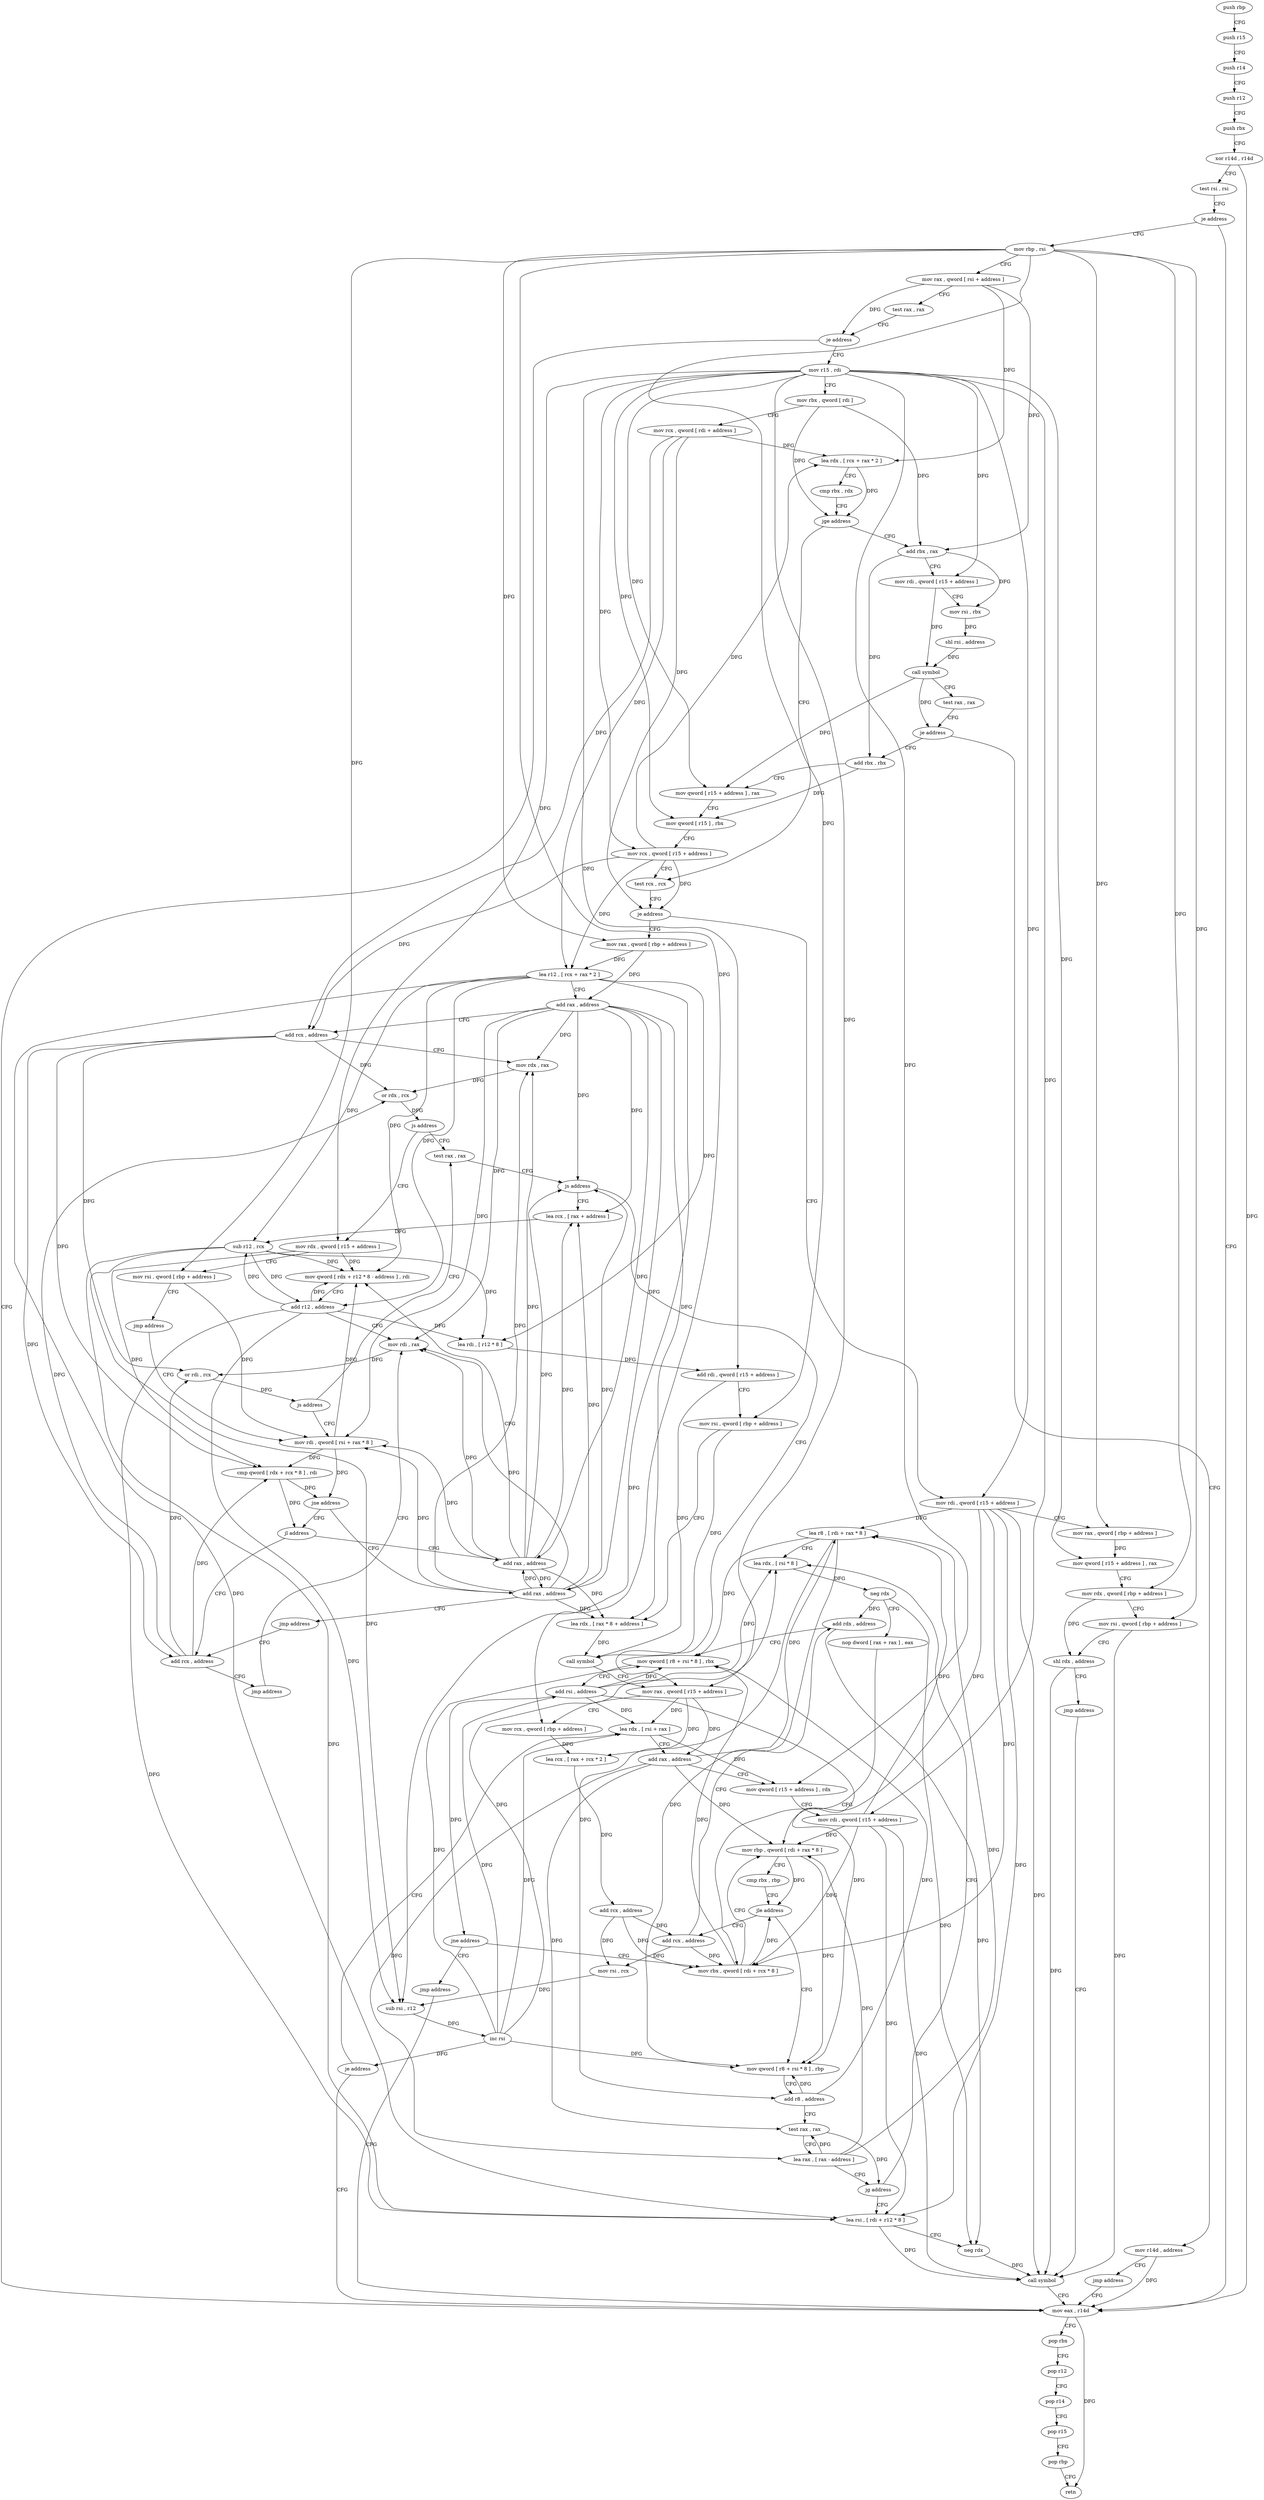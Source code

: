 digraph "func" {
"4357696" [label = "push rbp" ]
"4357697" [label = "push r15" ]
"4357699" [label = "push r14" ]
"4357701" [label = "push r12" ]
"4357703" [label = "push rbx" ]
"4357704" [label = "xor r14d , r14d" ]
"4357707" [label = "test rsi , rsi" ]
"4357710" [label = "je address" ]
"4358062" [label = "mov eax , r14d" ]
"4357716" [label = "mov rbp , rsi" ]
"4358065" [label = "pop rbx" ]
"4358066" [label = "pop r12" ]
"4358068" [label = "pop r14" ]
"4358070" [label = "pop r15" ]
"4358072" [label = "pop rbp" ]
"4358073" [label = "retn" ]
"4357719" [label = "mov rax , qword [ rsi + address ]" ]
"4357723" [label = "test rax , rax" ]
"4357726" [label = "je address" ]
"4357732" [label = "mov r15 , rdi" ]
"4357735" [label = "mov rbx , qword [ rdi ]" ]
"4357738" [label = "mov rcx , qword [ rdi + address ]" ]
"4357742" [label = "lea rdx , [ rcx + rax * 2 ]" ]
"4357746" [label = "cmp rbx , rdx" ]
"4357749" [label = "jge address" ]
"4357793" [label = "test rcx , rcx" ]
"4357751" [label = "add rbx , rax" ]
"4357796" [label = "je address" ]
"4358074" [label = "mov rdi , qword [ r15 + address ]" ]
"4357802" [label = "mov rax , qword [ rbp + address ]" ]
"4357754" [label = "mov rdi , qword [ r15 + address ]" ]
"4357758" [label = "mov rsi , rbx" ]
"4357761" [label = "shl rsi , address" ]
"4357765" [label = "call symbol" ]
"4357770" [label = "test rax , rax" ]
"4357773" [label = "je address" ]
"4358100" [label = "mov r14d , address" ]
"4357779" [label = "add rbx , rbx" ]
"4358078" [label = "mov rax , qword [ rbp + address ]" ]
"4358082" [label = "mov qword [ r15 + address ] , rax" ]
"4358086" [label = "mov rdx , qword [ rbp + address ]" ]
"4358090" [label = "mov rsi , qword [ rbp + address ]" ]
"4358094" [label = "shl rdx , address" ]
"4358098" [label = "jmp address" ]
"4358057" [label = "call symbol" ]
"4357806" [label = "lea r12 , [ rcx + rax * 2 ]" ]
"4357810" [label = "add rax , address" ]
"4357814" [label = "add rcx , address" ]
"4357818" [label = "mov rdx , rax" ]
"4357821" [label = "or rdx , rcx" ]
"4357824" [label = "js address" ]
"4357896" [label = "test rax , rax" ]
"4357826" [label = "mov rdx , qword [ r15 + address ]" ]
"4358106" [label = "jmp address" ]
"4357782" [label = "mov qword [ r15 + address ] , rax" ]
"4357786" [label = "mov qword [ r15 ] , rbx" ]
"4357789" [label = "mov rcx , qword [ r15 + address ]" ]
"4357899" [label = "js address" ]
"4357937" [label = "mov rax , qword [ r15 + address ]" ]
"4357901" [label = "lea rcx , [ rax + address ]" ]
"4357830" [label = "mov rsi , qword [ rbp + address ]" ]
"4357834" [label = "jmp address" ]
"4357861" [label = "mov rdi , qword [ rsi + rax * 8 ]" ]
"4357941" [label = "mov rcx , qword [ rbp + address ]" ]
"4357945" [label = "lea rcx , [ rax + rcx * 2 ]" ]
"4357949" [label = "add rcx , address" ]
"4357953" [label = "mov rsi , rcx" ]
"4357956" [label = "sub rsi , r12" ]
"4357959" [label = "inc rsi" ]
"4357962" [label = "je address" ]
"4357964" [label = "lea rdx , [ rsi + rax ]" ]
"4357905" [label = "sub r12 , rcx" ]
"4357908" [label = "lea rdi , [ r12 * 8 ]" ]
"4357916" [label = "add rdi , qword [ r15 + address ]" ]
"4357920" [label = "mov rsi , qword [ rbp + address ]" ]
"4357924" [label = "lea rdx , [ rax * 8 + address ]" ]
"4357932" [label = "call symbol" ]
"4357865" [label = "cmp qword [ rdx + rcx * 8 ] , rdi" ]
"4357869" [label = "jne address" ]
"4357888" [label = "jl address" ]
"4357871" [label = "add rax , address" ]
"4357968" [label = "add rax , address" ]
"4357972" [label = "mov qword [ r15 + address ] , rdx" ]
"4357976" [label = "mov rdi , qword [ r15 + address ]" ]
"4357980" [label = "lea r8 , [ rdi + rax * 8 ]" ]
"4357984" [label = "lea rdx , [ rsi * 8 ]" ]
"4357840" [label = "add rax , address" ]
"4357890" [label = "add rcx , address" ]
"4357875" [label = "jmp address" ]
"4358033" [label = "mov qword [ r8 + rsi * 8 ] , rbp" ]
"4358037" [label = "add r8 , address" ]
"4358041" [label = "test rax , rax" ]
"4358044" [label = "lea rax , [ rax - address ]" ]
"4358048" [label = "jg address" ]
"4358050" [label = "lea rsi , [ rdi + r12 * 8 ]" ]
"4358013" [label = "add rcx , address" ]
"4358017" [label = "add rdx , address" ]
"4358021" [label = "mov qword [ r8 + rsi * 8 ] , rbx" ]
"4358025" [label = "add rsi , address" ]
"4358029" [label = "jne address" ]
"4358000" [label = "mov rbx , qword [ rdi + rcx * 8 ]" ]
"4358031" [label = "jmp address" ]
"4357844" [label = "mov qword [ rdx + r12 * 8 - address ] , rdi" ]
"4357849" [label = "add r12 , address" ]
"4357853" [label = "mov rdi , rax" ]
"4357894" [label = "jmp address" ]
"4357992" [label = "neg rdx" ]
"4357995" [label = "nop dword [ rax + rax ] , eax" ]
"4358054" [label = "neg rdx" ]
"4358004" [label = "mov rbp , qword [ rdi + rax * 8 ]" ]
"4358008" [label = "cmp rbx , rbp" ]
"4358011" [label = "jle address" ]
"4357856" [label = "or rdi , rcx" ]
"4357859" [label = "js address" ]
"4357696" -> "4357697" [ label = "CFG" ]
"4357697" -> "4357699" [ label = "CFG" ]
"4357699" -> "4357701" [ label = "CFG" ]
"4357701" -> "4357703" [ label = "CFG" ]
"4357703" -> "4357704" [ label = "CFG" ]
"4357704" -> "4357707" [ label = "CFG" ]
"4357704" -> "4358062" [ label = "DFG" ]
"4357707" -> "4357710" [ label = "CFG" ]
"4357710" -> "4358062" [ label = "CFG" ]
"4357710" -> "4357716" [ label = "CFG" ]
"4358062" -> "4358065" [ label = "CFG" ]
"4358062" -> "4358073" [ label = "DFG" ]
"4357716" -> "4357719" [ label = "CFG" ]
"4357716" -> "4358078" [ label = "DFG" ]
"4357716" -> "4358086" [ label = "DFG" ]
"4357716" -> "4358090" [ label = "DFG" ]
"4357716" -> "4357802" [ label = "DFG" ]
"4357716" -> "4357830" [ label = "DFG" ]
"4357716" -> "4357941" [ label = "DFG" ]
"4357716" -> "4357920" [ label = "DFG" ]
"4358065" -> "4358066" [ label = "CFG" ]
"4358066" -> "4358068" [ label = "CFG" ]
"4358068" -> "4358070" [ label = "CFG" ]
"4358070" -> "4358072" [ label = "CFG" ]
"4358072" -> "4358073" [ label = "CFG" ]
"4357719" -> "4357723" [ label = "CFG" ]
"4357719" -> "4357726" [ label = "DFG" ]
"4357719" -> "4357742" [ label = "DFG" ]
"4357719" -> "4357751" [ label = "DFG" ]
"4357723" -> "4357726" [ label = "CFG" ]
"4357726" -> "4358062" [ label = "CFG" ]
"4357726" -> "4357732" [ label = "CFG" ]
"4357732" -> "4357735" [ label = "CFG" ]
"4357732" -> "4357754" [ label = "DFG" ]
"4357732" -> "4358074" [ label = "DFG" ]
"4357732" -> "4358082" [ label = "DFG" ]
"4357732" -> "4357782" [ label = "DFG" ]
"4357732" -> "4357786" [ label = "DFG" ]
"4357732" -> "4357789" [ label = "DFG" ]
"4357732" -> "4357826" [ label = "DFG" ]
"4357732" -> "4357937" [ label = "DFG" ]
"4357732" -> "4357916" [ label = "DFG" ]
"4357732" -> "4357972" [ label = "DFG" ]
"4357732" -> "4357976" [ label = "DFG" ]
"4357735" -> "4357738" [ label = "CFG" ]
"4357735" -> "4357749" [ label = "DFG" ]
"4357735" -> "4357751" [ label = "DFG" ]
"4357738" -> "4357742" [ label = "DFG" ]
"4357738" -> "4357796" [ label = "DFG" ]
"4357738" -> "4357806" [ label = "DFG" ]
"4357738" -> "4357814" [ label = "DFG" ]
"4357742" -> "4357746" [ label = "CFG" ]
"4357742" -> "4357749" [ label = "DFG" ]
"4357746" -> "4357749" [ label = "CFG" ]
"4357749" -> "4357793" [ label = "CFG" ]
"4357749" -> "4357751" [ label = "CFG" ]
"4357793" -> "4357796" [ label = "CFG" ]
"4357751" -> "4357754" [ label = "CFG" ]
"4357751" -> "4357758" [ label = "DFG" ]
"4357751" -> "4357779" [ label = "DFG" ]
"4357796" -> "4358074" [ label = "CFG" ]
"4357796" -> "4357802" [ label = "CFG" ]
"4358074" -> "4358078" [ label = "CFG" ]
"4358074" -> "4358057" [ label = "DFG" ]
"4358074" -> "4357980" [ label = "DFG" ]
"4358074" -> "4358000" [ label = "DFG" ]
"4358074" -> "4358004" [ label = "DFG" ]
"4358074" -> "4358050" [ label = "DFG" ]
"4357802" -> "4357806" [ label = "DFG" ]
"4357802" -> "4357810" [ label = "DFG" ]
"4357754" -> "4357758" [ label = "CFG" ]
"4357754" -> "4357765" [ label = "DFG" ]
"4357758" -> "4357761" [ label = "DFG" ]
"4357761" -> "4357765" [ label = "DFG" ]
"4357765" -> "4357770" [ label = "CFG" ]
"4357765" -> "4357773" [ label = "DFG" ]
"4357765" -> "4357782" [ label = "DFG" ]
"4357770" -> "4357773" [ label = "CFG" ]
"4357773" -> "4358100" [ label = "CFG" ]
"4357773" -> "4357779" [ label = "CFG" ]
"4358100" -> "4358106" [ label = "CFG" ]
"4358100" -> "4358062" [ label = "DFG" ]
"4357779" -> "4357782" [ label = "CFG" ]
"4357779" -> "4357786" [ label = "DFG" ]
"4358078" -> "4358082" [ label = "DFG" ]
"4358082" -> "4358086" [ label = "CFG" ]
"4358086" -> "4358090" [ label = "CFG" ]
"4358086" -> "4358094" [ label = "DFG" ]
"4358090" -> "4358094" [ label = "CFG" ]
"4358090" -> "4358057" [ label = "DFG" ]
"4358094" -> "4358098" [ label = "CFG" ]
"4358094" -> "4358057" [ label = "DFG" ]
"4358098" -> "4358057" [ label = "CFG" ]
"4358057" -> "4358062" [ label = "CFG" ]
"4357806" -> "4357810" [ label = "CFG" ]
"4357806" -> "4357956" [ label = "DFG" ]
"4357806" -> "4357905" [ label = "DFG" ]
"4357806" -> "4357908" [ label = "DFG" ]
"4357806" -> "4357844" [ label = "DFG" ]
"4357806" -> "4357849" [ label = "DFG" ]
"4357806" -> "4358050" [ label = "DFG" ]
"4357810" -> "4357814" [ label = "CFG" ]
"4357810" -> "4357818" [ label = "DFG" ]
"4357810" -> "4357899" [ label = "DFG" ]
"4357810" -> "4357901" [ label = "DFG" ]
"4357810" -> "4357924" [ label = "DFG" ]
"4357810" -> "4357861" [ label = "DFG" ]
"4357810" -> "4357871" [ label = "DFG" ]
"4357810" -> "4357840" [ label = "DFG" ]
"4357810" -> "4357853" [ label = "DFG" ]
"4357814" -> "4357818" [ label = "CFG" ]
"4357814" -> "4357821" [ label = "DFG" ]
"4357814" -> "4357865" [ label = "DFG" ]
"4357814" -> "4357890" [ label = "DFG" ]
"4357814" -> "4357856" [ label = "DFG" ]
"4357818" -> "4357821" [ label = "DFG" ]
"4357821" -> "4357824" [ label = "DFG" ]
"4357824" -> "4357896" [ label = "CFG" ]
"4357824" -> "4357826" [ label = "CFG" ]
"4357896" -> "4357899" [ label = "CFG" ]
"4357826" -> "4357830" [ label = "CFG" ]
"4357826" -> "4357865" [ label = "DFG" ]
"4357826" -> "4357844" [ label = "DFG" ]
"4358106" -> "4358062" [ label = "CFG" ]
"4357782" -> "4357786" [ label = "CFG" ]
"4357786" -> "4357789" [ label = "CFG" ]
"4357789" -> "4357793" [ label = "CFG" ]
"4357789" -> "4357796" [ label = "DFG" ]
"4357789" -> "4357814" [ label = "DFG" ]
"4357789" -> "4357742" [ label = "DFG" ]
"4357789" -> "4357806" [ label = "DFG" ]
"4357899" -> "4357937" [ label = "CFG" ]
"4357899" -> "4357901" [ label = "CFG" ]
"4357937" -> "4357941" [ label = "CFG" ]
"4357937" -> "4357945" [ label = "DFG" ]
"4357937" -> "4357964" [ label = "DFG" ]
"4357937" -> "4357968" [ label = "DFG" ]
"4357901" -> "4357905" [ label = "DFG" ]
"4357830" -> "4357834" [ label = "CFG" ]
"4357830" -> "4357861" [ label = "DFG" ]
"4357834" -> "4357861" [ label = "CFG" ]
"4357861" -> "4357865" [ label = "DFG" ]
"4357861" -> "4357869" [ label = "DFG" ]
"4357861" -> "4357844" [ label = "DFG" ]
"4357941" -> "4357945" [ label = "DFG" ]
"4357945" -> "4357949" [ label = "DFG" ]
"4357949" -> "4357953" [ label = "DFG" ]
"4357949" -> "4358000" [ label = "DFG" ]
"4357949" -> "4358013" [ label = "DFG" ]
"4357953" -> "4357956" [ label = "DFG" ]
"4357956" -> "4357959" [ label = "DFG" ]
"4357959" -> "4357962" [ label = "DFG" ]
"4357959" -> "4357964" [ label = "DFG" ]
"4357959" -> "4357984" [ label = "DFG" ]
"4357959" -> "4358033" [ label = "DFG" ]
"4357959" -> "4358021" [ label = "DFG" ]
"4357959" -> "4358025" [ label = "DFG" ]
"4357962" -> "4358062" [ label = "CFG" ]
"4357962" -> "4357964" [ label = "CFG" ]
"4357964" -> "4357968" [ label = "CFG" ]
"4357964" -> "4357972" [ label = "DFG" ]
"4357905" -> "4357908" [ label = "DFG" ]
"4357905" -> "4357956" [ label = "DFG" ]
"4357905" -> "4357844" [ label = "DFG" ]
"4357905" -> "4357849" [ label = "DFG" ]
"4357905" -> "4358050" [ label = "DFG" ]
"4357908" -> "4357916" [ label = "DFG" ]
"4357916" -> "4357920" [ label = "CFG" ]
"4357916" -> "4357932" [ label = "DFG" ]
"4357920" -> "4357924" [ label = "CFG" ]
"4357920" -> "4357932" [ label = "DFG" ]
"4357924" -> "4357932" [ label = "DFG" ]
"4357932" -> "4357937" [ label = "CFG" ]
"4357865" -> "4357869" [ label = "DFG" ]
"4357865" -> "4357888" [ label = "DFG" ]
"4357869" -> "4357888" [ label = "CFG" ]
"4357869" -> "4357871" [ label = "CFG" ]
"4357888" -> "4357840" [ label = "CFG" ]
"4357888" -> "4357890" [ label = "CFG" ]
"4357871" -> "4357875" [ label = "CFG" ]
"4357871" -> "4357818" [ label = "DFG" ]
"4357871" -> "4357899" [ label = "DFG" ]
"4357871" -> "4357901" [ label = "DFG" ]
"4357871" -> "4357924" [ label = "DFG" ]
"4357871" -> "4357861" [ label = "DFG" ]
"4357871" -> "4357840" [ label = "DFG" ]
"4357871" -> "4357853" [ label = "DFG" ]
"4357968" -> "4357972" [ label = "CFG" ]
"4357968" -> "4357980" [ label = "DFG" ]
"4357968" -> "4358004" [ label = "DFG" ]
"4357968" -> "4358041" [ label = "DFG" ]
"4357968" -> "4358044" [ label = "DFG" ]
"4357972" -> "4357976" [ label = "CFG" ]
"4357976" -> "4357980" [ label = "DFG" ]
"4357976" -> "4358057" [ label = "DFG" ]
"4357976" -> "4358000" [ label = "DFG" ]
"4357976" -> "4358004" [ label = "DFG" ]
"4357976" -> "4358050" [ label = "DFG" ]
"4357980" -> "4357984" [ label = "CFG" ]
"4357980" -> "4358033" [ label = "DFG" ]
"4357980" -> "4358037" [ label = "DFG" ]
"4357980" -> "4358021" [ label = "DFG" ]
"4357984" -> "4357992" [ label = "DFG" ]
"4357840" -> "4357844" [ label = "CFG" ]
"4357840" -> "4357818" [ label = "DFG" ]
"4357840" -> "4357899" [ label = "DFG" ]
"4357840" -> "4357901" [ label = "DFG" ]
"4357840" -> "4357924" [ label = "DFG" ]
"4357840" -> "4357861" [ label = "DFG" ]
"4357840" -> "4357871" [ label = "DFG" ]
"4357840" -> "4357853" [ label = "DFG" ]
"4357890" -> "4357894" [ label = "CFG" ]
"4357890" -> "4357821" [ label = "DFG" ]
"4357890" -> "4357865" [ label = "DFG" ]
"4357890" -> "4357856" [ label = "DFG" ]
"4357875" -> "4357890" [ label = "CFG" ]
"4358033" -> "4358037" [ label = "CFG" ]
"4358037" -> "4358041" [ label = "CFG" ]
"4358037" -> "4358033" [ label = "DFG" ]
"4358037" -> "4358021" [ label = "DFG" ]
"4358041" -> "4358044" [ label = "CFG" ]
"4358041" -> "4358048" [ label = "DFG" ]
"4358044" -> "4358048" [ label = "CFG" ]
"4358044" -> "4357980" [ label = "DFG" ]
"4358044" -> "4358004" [ label = "DFG" ]
"4358044" -> "4358041" [ label = "DFG" ]
"4358048" -> "4357984" [ label = "CFG" ]
"4358048" -> "4358050" [ label = "CFG" ]
"4358050" -> "4358054" [ label = "CFG" ]
"4358050" -> "4358057" [ label = "DFG" ]
"4358013" -> "4358017" [ label = "CFG" ]
"4358013" -> "4357953" [ label = "DFG" ]
"4358013" -> "4358000" [ label = "DFG" ]
"4358017" -> "4358021" [ label = "CFG" ]
"4358017" -> "4358054" [ label = "DFG" ]
"4358021" -> "4358025" [ label = "CFG" ]
"4358025" -> "4358029" [ label = "DFG" ]
"4358025" -> "4357984" [ label = "DFG" ]
"4358025" -> "4357964" [ label = "DFG" ]
"4358025" -> "4358033" [ label = "DFG" ]
"4358025" -> "4358021" [ label = "DFG" ]
"4358029" -> "4358000" [ label = "CFG" ]
"4358029" -> "4358031" [ label = "CFG" ]
"4358000" -> "4358004" [ label = "CFG" ]
"4358000" -> "4358011" [ label = "DFG" ]
"4358000" -> "4358021" [ label = "DFG" ]
"4358031" -> "4358062" [ label = "CFG" ]
"4357844" -> "4357849" [ label = "CFG" ]
"4357849" -> "4357853" [ label = "CFG" ]
"4357849" -> "4357956" [ label = "DFG" ]
"4357849" -> "4357908" [ label = "DFG" ]
"4357849" -> "4357905" [ label = "DFG" ]
"4357849" -> "4357844" [ label = "DFG" ]
"4357849" -> "4358050" [ label = "DFG" ]
"4357853" -> "4357856" [ label = "DFG" ]
"4357894" -> "4357853" [ label = "CFG" ]
"4357992" -> "4357995" [ label = "CFG" ]
"4357992" -> "4358017" [ label = "DFG" ]
"4357992" -> "4358054" [ label = "DFG" ]
"4357995" -> "4358000" [ label = "CFG" ]
"4358054" -> "4358057" [ label = "DFG" ]
"4358004" -> "4358008" [ label = "CFG" ]
"4358004" -> "4358011" [ label = "DFG" ]
"4358004" -> "4358033" [ label = "DFG" ]
"4358008" -> "4358011" [ label = "CFG" ]
"4358011" -> "4358033" [ label = "CFG" ]
"4358011" -> "4358013" [ label = "CFG" ]
"4357856" -> "4357859" [ label = "DFG" ]
"4357859" -> "4357896" [ label = "CFG" ]
"4357859" -> "4357861" [ label = "CFG" ]
}
